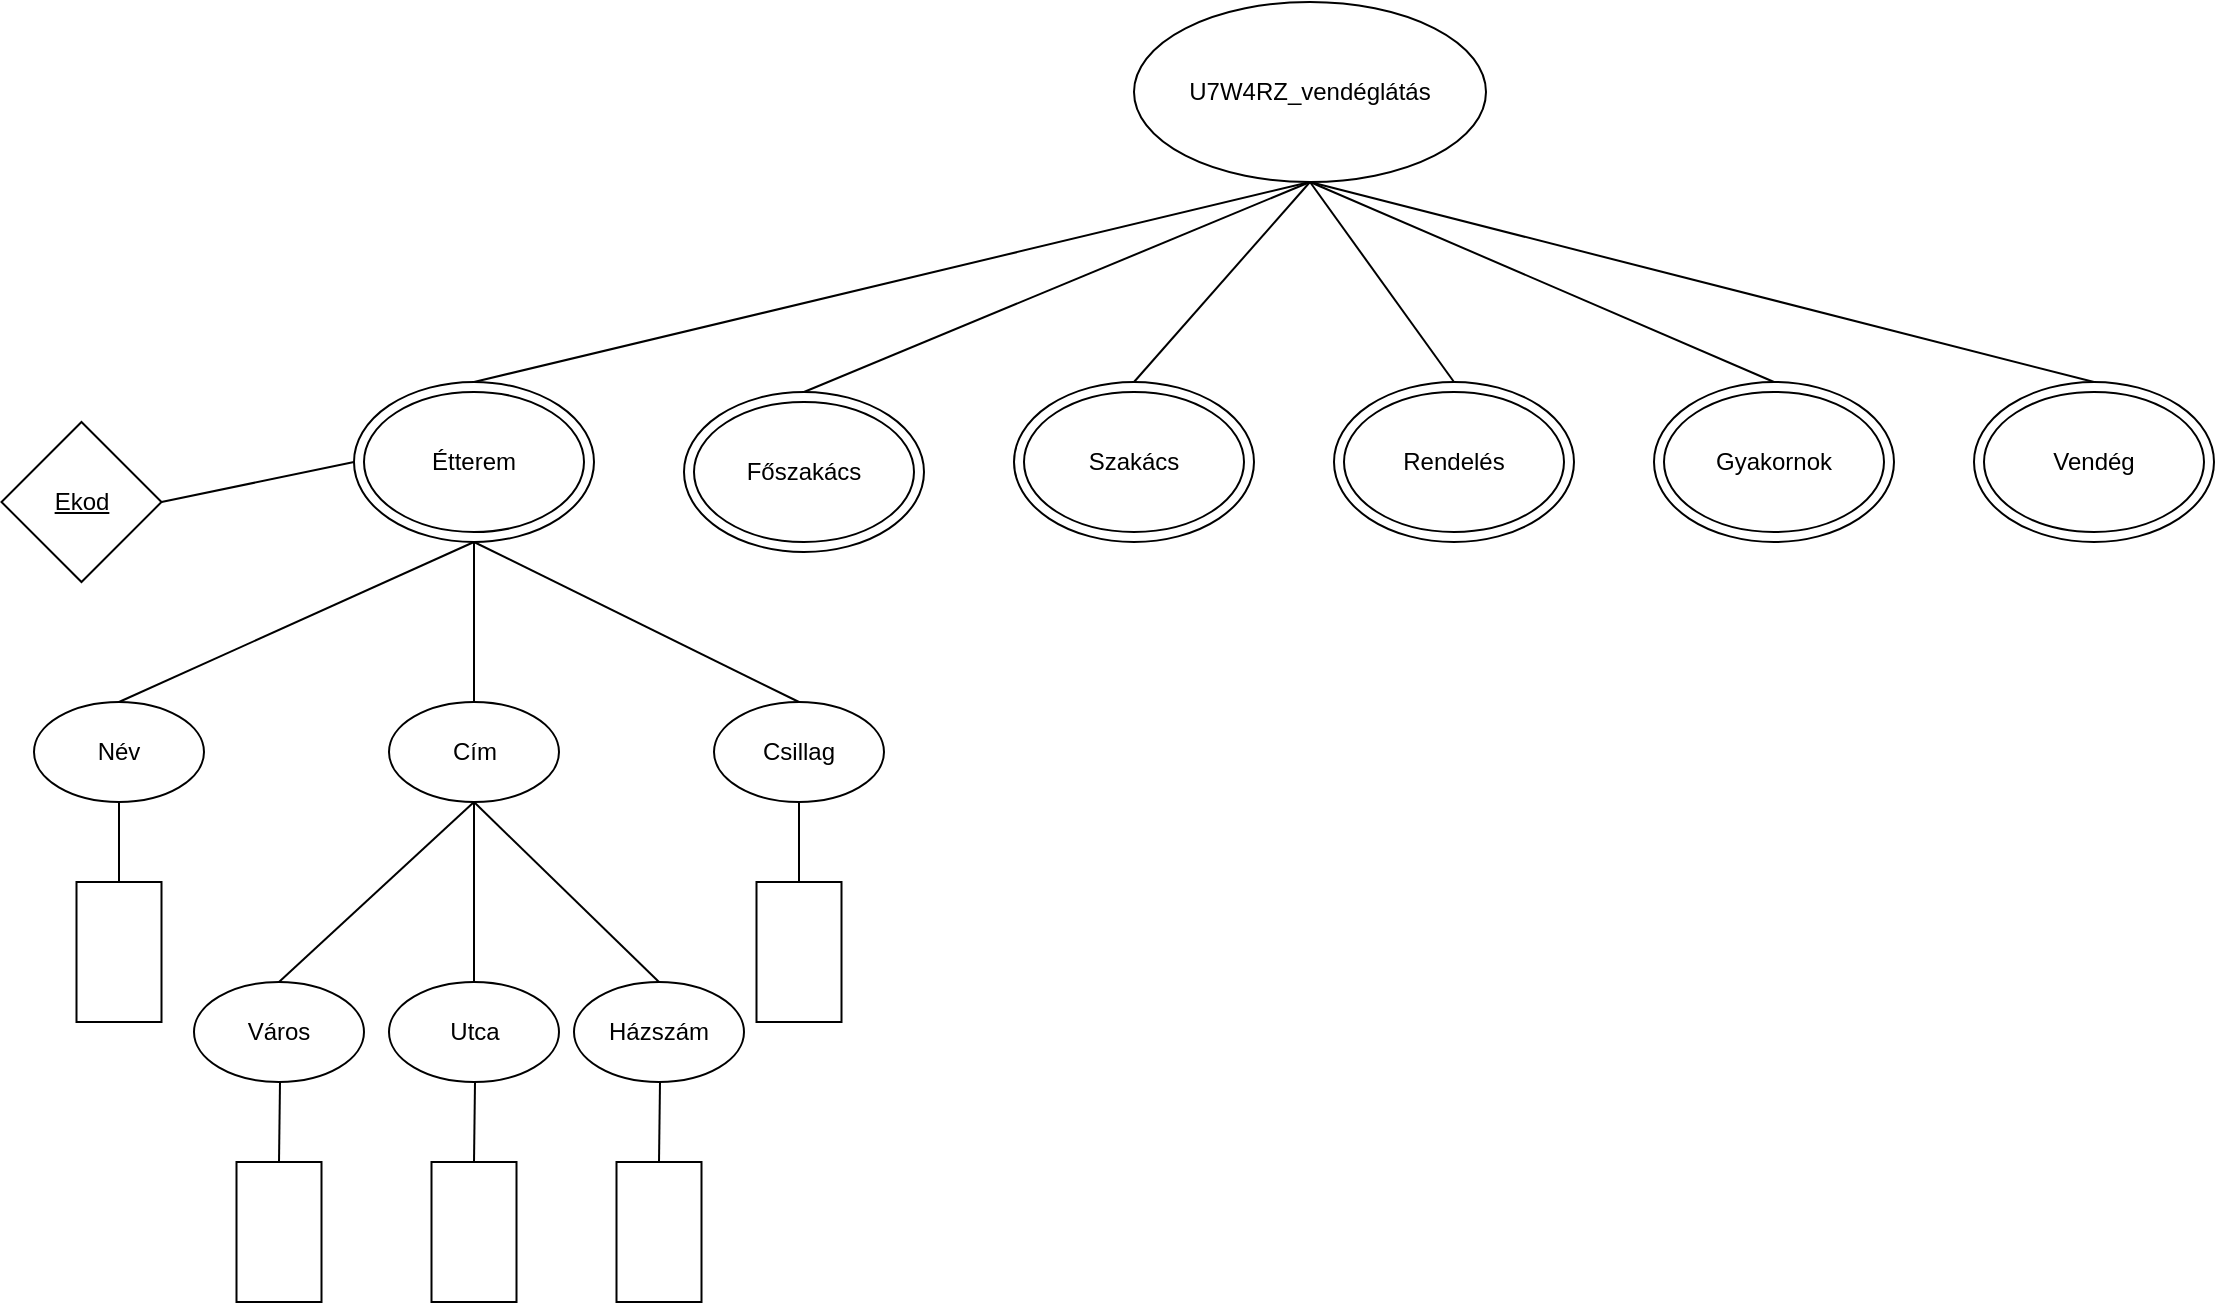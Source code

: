 <mxfile version="28.2.5">
  <diagram name="1 oldal" id="_nQqRZ-DHJSDxQSo--ur">
    <mxGraphModel dx="2316" dy="900" grid="1" gridSize="10" guides="1" tooltips="1" connect="1" arrows="1" fold="1" page="1" pageScale="1" pageWidth="827" pageHeight="1169" math="0" shadow="0">
      <root>
        <mxCell id="0" />
        <mxCell id="1" parent="0" />
        <mxCell id="N8nY6ACUageVCmm9aM_i-1" value="U7W4RZ_vendéglátás" style="ellipse;whiteSpace=wrap;html=1;" vertex="1" parent="1">
          <mxGeometry x="420" y="50" width="176" height="90" as="geometry" />
        </mxCell>
        <mxCell id="N8nY6ACUageVCmm9aM_i-2" value="" style="ellipse;whiteSpace=wrap;html=1;" vertex="1" parent="1">
          <mxGeometry x="30" y="240" width="120" height="80" as="geometry" />
        </mxCell>
        <mxCell id="N8nY6ACUageVCmm9aM_i-3" value="Étterem" style="ellipse;whiteSpace=wrap;html=1;" vertex="1" parent="1">
          <mxGeometry x="35" y="245" width="110" height="70" as="geometry" />
        </mxCell>
        <mxCell id="N8nY6ACUageVCmm9aM_i-4" value="" style="ellipse;whiteSpace=wrap;html=1;" vertex="1" parent="1">
          <mxGeometry x="195" y="245" width="120" height="80" as="geometry" />
        </mxCell>
        <mxCell id="N8nY6ACUageVCmm9aM_i-5" value="Főszakács" style="ellipse;whiteSpace=wrap;html=1;" vertex="1" parent="1">
          <mxGeometry x="200" y="250" width="110" height="70" as="geometry" />
        </mxCell>
        <mxCell id="N8nY6ACUageVCmm9aM_i-6" value="" style="ellipse;whiteSpace=wrap;html=1;" vertex="1" parent="1">
          <mxGeometry x="360" y="240" width="120" height="80" as="geometry" />
        </mxCell>
        <mxCell id="N8nY6ACUageVCmm9aM_i-7" value="Szakács" style="ellipse;whiteSpace=wrap;html=1;" vertex="1" parent="1">
          <mxGeometry x="365" y="245" width="110" height="70" as="geometry" />
        </mxCell>
        <mxCell id="N8nY6ACUageVCmm9aM_i-8" value="" style="ellipse;whiteSpace=wrap;html=1;" vertex="1" parent="1">
          <mxGeometry x="840" y="240" width="120" height="80" as="geometry" />
        </mxCell>
        <mxCell id="N8nY6ACUageVCmm9aM_i-9" value="Vendég" style="ellipse;whiteSpace=wrap;html=1;" vertex="1" parent="1">
          <mxGeometry x="845" y="245" width="110" height="70" as="geometry" />
        </mxCell>
        <mxCell id="N8nY6ACUageVCmm9aM_i-12" value="" style="ellipse;whiteSpace=wrap;html=1;" vertex="1" parent="1">
          <mxGeometry x="680" y="240" width="120" height="80" as="geometry" />
        </mxCell>
        <mxCell id="N8nY6ACUageVCmm9aM_i-13" value="Gyakornok" style="ellipse;whiteSpace=wrap;html=1;" vertex="1" parent="1">
          <mxGeometry x="685" y="245" width="110" height="70" as="geometry" />
        </mxCell>
        <mxCell id="N8nY6ACUageVCmm9aM_i-14" value="" style="ellipse;whiteSpace=wrap;html=1;" vertex="1" parent="1">
          <mxGeometry x="520" y="240" width="120" height="80" as="geometry" />
        </mxCell>
        <mxCell id="N8nY6ACUageVCmm9aM_i-15" value="Rendelés" style="ellipse;whiteSpace=wrap;html=1;" vertex="1" parent="1">
          <mxGeometry x="525" y="245" width="110" height="70" as="geometry" />
        </mxCell>
        <mxCell id="N8nY6ACUageVCmm9aM_i-16" value="" style="endArrow=none;html=1;rounded=0;entryX=0.5;entryY=1;entryDx=0;entryDy=0;exitX=0.5;exitY=0;exitDx=0;exitDy=0;" edge="1" parent="1" source="N8nY6ACUageVCmm9aM_i-2" target="N8nY6ACUageVCmm9aM_i-1">
          <mxGeometry width="50" height="50" relative="1" as="geometry">
            <mxPoint x="390" y="380" as="sourcePoint" />
            <mxPoint x="440" y="330" as="targetPoint" />
          </mxGeometry>
        </mxCell>
        <mxCell id="N8nY6ACUageVCmm9aM_i-17" value="" style="endArrow=none;html=1;rounded=0;entryX=0.5;entryY=1;entryDx=0;entryDy=0;exitX=0.5;exitY=0;exitDx=0;exitDy=0;" edge="1" parent="1" source="N8nY6ACUageVCmm9aM_i-4" target="N8nY6ACUageVCmm9aM_i-1">
          <mxGeometry width="50" height="50" relative="1" as="geometry">
            <mxPoint x="440" y="290" as="sourcePoint" />
            <mxPoint x="858" y="190" as="targetPoint" />
          </mxGeometry>
        </mxCell>
        <mxCell id="N8nY6ACUageVCmm9aM_i-18" value="" style="endArrow=none;html=1;rounded=0;entryX=0.5;entryY=1;entryDx=0;entryDy=0;exitX=0.5;exitY=0;exitDx=0;exitDy=0;" edge="1" parent="1" source="N8nY6ACUageVCmm9aM_i-6" target="N8nY6ACUageVCmm9aM_i-1">
          <mxGeometry width="50" height="50" relative="1" as="geometry">
            <mxPoint x="510" y="320" as="sourcePoint" />
            <mxPoint x="928" y="220" as="targetPoint" />
          </mxGeometry>
        </mxCell>
        <mxCell id="N8nY6ACUageVCmm9aM_i-19" value="" style="endArrow=none;html=1;rounded=0;entryX=0.5;entryY=1;entryDx=0;entryDy=0;exitX=0.5;exitY=0;exitDx=0;exitDy=0;" edge="1" parent="1" source="N8nY6ACUageVCmm9aM_i-14" target="N8nY6ACUageVCmm9aM_i-1">
          <mxGeometry width="50" height="50" relative="1" as="geometry">
            <mxPoint x="590" y="320" as="sourcePoint" />
            <mxPoint x="1008" y="220" as="targetPoint" />
          </mxGeometry>
        </mxCell>
        <mxCell id="N8nY6ACUageVCmm9aM_i-20" value="" style="endArrow=none;html=1;rounded=0;entryX=0.5;entryY=1;entryDx=0;entryDy=0;exitX=0.5;exitY=0;exitDx=0;exitDy=0;" edge="1" parent="1" source="N8nY6ACUageVCmm9aM_i-12" target="N8nY6ACUageVCmm9aM_i-1">
          <mxGeometry width="50" height="50" relative="1" as="geometry">
            <mxPoint x="730" y="320" as="sourcePoint" />
            <mxPoint x="1148" y="220" as="targetPoint" />
          </mxGeometry>
        </mxCell>
        <mxCell id="N8nY6ACUageVCmm9aM_i-21" value="" style="endArrow=none;html=1;rounded=0;entryX=0.5;entryY=1;entryDx=0;entryDy=0;exitX=0.5;exitY=0;exitDx=0;exitDy=0;" edge="1" parent="1" source="N8nY6ACUageVCmm9aM_i-8" target="N8nY6ACUageVCmm9aM_i-1">
          <mxGeometry width="50" height="50" relative="1" as="geometry">
            <mxPoint x="810" y="220" as="sourcePoint" />
            <mxPoint x="1228" y="120" as="targetPoint" />
          </mxGeometry>
        </mxCell>
        <mxCell id="N8nY6ACUageVCmm9aM_i-22" value="Név" style="ellipse;whiteSpace=wrap;html=1;" vertex="1" parent="1">
          <mxGeometry x="-130" y="400" width="85" height="50" as="geometry" />
        </mxCell>
        <mxCell id="N8nY6ACUageVCmm9aM_i-23" value="Cím" style="ellipse;whiteSpace=wrap;html=1;" vertex="1" parent="1">
          <mxGeometry x="47.5" y="400" width="85" height="50" as="geometry" />
        </mxCell>
        <mxCell id="N8nY6ACUageVCmm9aM_i-24" value="Csillag" style="ellipse;whiteSpace=wrap;html=1;" vertex="1" parent="1">
          <mxGeometry x="210" y="400" width="85" height="50" as="geometry" />
        </mxCell>
        <mxCell id="N8nY6ACUageVCmm9aM_i-25" value="" style="endArrow=none;html=1;rounded=0;entryX=0.5;entryY=1;entryDx=0;entryDy=0;exitX=0.5;exitY=0;exitDx=0;exitDy=0;" edge="1" parent="1" source="N8nY6ACUageVCmm9aM_i-22" target="N8nY6ACUageVCmm9aM_i-2">
          <mxGeometry width="50" height="50" relative="1" as="geometry">
            <mxPoint x="330" y="380" as="sourcePoint" />
            <mxPoint x="20" y="320" as="targetPoint" />
          </mxGeometry>
        </mxCell>
        <mxCell id="N8nY6ACUageVCmm9aM_i-26" value="" style="endArrow=none;html=1;rounded=0;entryX=0.5;entryY=1;entryDx=0;entryDy=0;exitX=0.5;exitY=0;exitDx=0;exitDy=0;" edge="1" parent="1" source="N8nY6ACUageVCmm9aM_i-23" target="N8nY6ACUageVCmm9aM_i-2">
          <mxGeometry width="50" height="50" relative="1" as="geometry">
            <mxPoint x="30" y="440" as="sourcePoint" />
            <mxPoint x="137" y="360" as="targetPoint" />
          </mxGeometry>
        </mxCell>
        <mxCell id="N8nY6ACUageVCmm9aM_i-27" value="" style="endArrow=none;html=1;rounded=0;entryX=0.5;entryY=1;entryDx=0;entryDy=0;exitX=0.5;exitY=0;exitDx=0;exitDy=0;" edge="1" parent="1" source="N8nY6ACUageVCmm9aM_i-24" target="N8nY6ACUageVCmm9aM_i-2">
          <mxGeometry width="50" height="50" relative="1" as="geometry">
            <mxPoint x="210" y="450" as="sourcePoint" />
            <mxPoint x="150" y="320" as="targetPoint" />
          </mxGeometry>
        </mxCell>
        <mxCell id="N8nY6ACUageVCmm9aM_i-28" value="" style="rounded=0;whiteSpace=wrap;html=1;direction=south;" vertex="1" parent="1">
          <mxGeometry x="-108.75" y="490" width="42.5" height="70" as="geometry" />
        </mxCell>
        <mxCell id="N8nY6ACUageVCmm9aM_i-29" value="" style="endArrow=none;html=1;rounded=0;entryX=0.5;entryY=1;entryDx=0;entryDy=0;exitX=0;exitY=0.5;exitDx=0;exitDy=0;" edge="1" parent="1" source="N8nY6ACUageVCmm9aM_i-28" target="N8nY6ACUageVCmm9aM_i-22">
          <mxGeometry width="50" height="50" relative="1" as="geometry">
            <mxPoint x="330" y="380" as="sourcePoint" />
            <mxPoint x="380" y="330" as="targetPoint" />
          </mxGeometry>
        </mxCell>
        <mxCell id="N8nY6ACUageVCmm9aM_i-30" value="" style="rounded=0;whiteSpace=wrap;html=1;direction=south;" vertex="1" parent="1">
          <mxGeometry x="231.25" y="490" width="42.5" height="70" as="geometry" />
        </mxCell>
        <mxCell id="N8nY6ACUageVCmm9aM_i-31" value="" style="endArrow=none;html=1;rounded=0;exitX=0;exitY=0.5;exitDx=0;exitDy=0;entryX=0.5;entryY=1;entryDx=0;entryDy=0;" edge="1" parent="1" source="N8nY6ACUageVCmm9aM_i-30" target="N8nY6ACUageVCmm9aM_i-24">
          <mxGeometry width="50" height="50" relative="1" as="geometry">
            <mxPoint x="40" y="500" as="sourcePoint" />
            <mxPoint x="60" y="470" as="targetPoint" />
          </mxGeometry>
        </mxCell>
        <mxCell id="N8nY6ACUageVCmm9aM_i-32" value="Város" style="ellipse;whiteSpace=wrap;html=1;" vertex="1" parent="1">
          <mxGeometry x="-50" y="540" width="85" height="50" as="geometry" />
        </mxCell>
        <mxCell id="N8nY6ACUageVCmm9aM_i-33" value="Utca" style="ellipse;whiteSpace=wrap;html=1;" vertex="1" parent="1">
          <mxGeometry x="47.5" y="540" width="85" height="50" as="geometry" />
        </mxCell>
        <mxCell id="N8nY6ACUageVCmm9aM_i-34" value="Házszám" style="ellipse;whiteSpace=wrap;html=1;" vertex="1" parent="1">
          <mxGeometry x="140" y="540" width="85" height="50" as="geometry" />
        </mxCell>
        <mxCell id="N8nY6ACUageVCmm9aM_i-35" value="" style="endArrow=none;html=1;rounded=0;entryX=0.5;entryY=1;entryDx=0;entryDy=0;exitX=0.5;exitY=0;exitDx=0;exitDy=0;" edge="1" parent="1" source="N8nY6ACUageVCmm9aM_i-32" target="N8nY6ACUageVCmm9aM_i-23">
          <mxGeometry width="50" height="50" relative="1" as="geometry">
            <mxPoint x="-20" y="450" as="sourcePoint" />
            <mxPoint x="157" y="370" as="targetPoint" />
          </mxGeometry>
        </mxCell>
        <mxCell id="N8nY6ACUageVCmm9aM_i-36" value="" style="endArrow=none;html=1;rounded=0;entryX=0.5;entryY=1;entryDx=0;entryDy=0;exitX=0.5;exitY=0;exitDx=0;exitDy=0;" edge="1" parent="1" source="N8nY6ACUageVCmm9aM_i-33" target="N8nY6ACUageVCmm9aM_i-23">
          <mxGeometry width="50" height="50" relative="1" as="geometry">
            <mxPoint x="150" y="540" as="sourcePoint" />
            <mxPoint x="327" y="460" as="targetPoint" />
          </mxGeometry>
        </mxCell>
        <mxCell id="N8nY6ACUageVCmm9aM_i-37" value="" style="endArrow=none;html=1;rounded=0;entryX=0.5;entryY=1;entryDx=0;entryDy=0;exitX=0.5;exitY=0;exitDx=0;exitDy=0;" edge="1" parent="1" source="N8nY6ACUageVCmm9aM_i-34" target="N8nY6ACUageVCmm9aM_i-23">
          <mxGeometry width="50" height="50" relative="1" as="geometry">
            <mxPoint x="100" y="550" as="sourcePoint" />
            <mxPoint x="277" y="470" as="targetPoint" />
          </mxGeometry>
        </mxCell>
        <mxCell id="N8nY6ACUageVCmm9aM_i-38" value="" style="rounded=0;whiteSpace=wrap;html=1;direction=south;" vertex="1" parent="1">
          <mxGeometry x="-28.75" y="630" width="42.5" height="70" as="geometry" />
        </mxCell>
        <mxCell id="N8nY6ACUageVCmm9aM_i-39" value="" style="endArrow=none;html=1;rounded=0;entryX=0.5;entryY=1;entryDx=0;entryDy=0;exitX=0;exitY=0.5;exitDx=0;exitDy=0;" edge="1" parent="1" source="N8nY6ACUageVCmm9aM_i-38">
          <mxGeometry width="50" height="50" relative="1" as="geometry">
            <mxPoint x="410" y="520" as="sourcePoint" />
            <mxPoint x="-7" y="590" as="targetPoint" />
          </mxGeometry>
        </mxCell>
        <mxCell id="N8nY6ACUageVCmm9aM_i-40" value="" style="rounded=0;whiteSpace=wrap;html=1;direction=south;" vertex="1" parent="1">
          <mxGeometry x="68.75" y="630" width="42.5" height="70" as="geometry" />
        </mxCell>
        <mxCell id="N8nY6ACUageVCmm9aM_i-41" value="" style="endArrow=none;html=1;rounded=0;entryX=0.5;entryY=1;entryDx=0;entryDy=0;exitX=0;exitY=0.5;exitDx=0;exitDy=0;" edge="1" parent="1" source="N8nY6ACUageVCmm9aM_i-40">
          <mxGeometry width="50" height="50" relative="1" as="geometry">
            <mxPoint x="507.5" y="520" as="sourcePoint" />
            <mxPoint x="90.5" y="590" as="targetPoint" />
          </mxGeometry>
        </mxCell>
        <mxCell id="N8nY6ACUageVCmm9aM_i-42" value="" style="rounded=0;whiteSpace=wrap;html=1;direction=south;" vertex="1" parent="1">
          <mxGeometry x="161.25" y="630" width="42.5" height="70" as="geometry" />
        </mxCell>
        <mxCell id="N8nY6ACUageVCmm9aM_i-43" value="" style="endArrow=none;html=1;rounded=0;entryX=0.5;entryY=1;entryDx=0;entryDy=0;exitX=0;exitY=0.5;exitDx=0;exitDy=0;" edge="1" parent="1" source="N8nY6ACUageVCmm9aM_i-42">
          <mxGeometry width="50" height="50" relative="1" as="geometry">
            <mxPoint x="600" y="520" as="sourcePoint" />
            <mxPoint x="183" y="590" as="targetPoint" />
          </mxGeometry>
        </mxCell>
        <mxCell id="N8nY6ACUageVCmm9aM_i-44" value="&lt;u&gt;Ekod&lt;/u&gt;" style="rhombus;whiteSpace=wrap;html=1;" vertex="1" parent="1">
          <mxGeometry x="-146.25" y="260" width="80" height="80" as="geometry" />
        </mxCell>
        <mxCell id="N8nY6ACUageVCmm9aM_i-45" value="" style="endArrow=none;html=1;rounded=0;entryX=0;entryY=0.5;entryDx=0;entryDy=0;exitX=1;exitY=0.5;exitDx=0;exitDy=0;" edge="1" parent="1" source="N8nY6ACUageVCmm9aM_i-44" target="N8nY6ACUageVCmm9aM_i-2">
          <mxGeometry width="50" height="50" relative="1" as="geometry">
            <mxPoint x="10" y="410" as="sourcePoint" />
            <mxPoint x="187" y="330" as="targetPoint" />
          </mxGeometry>
        </mxCell>
      </root>
    </mxGraphModel>
  </diagram>
</mxfile>
